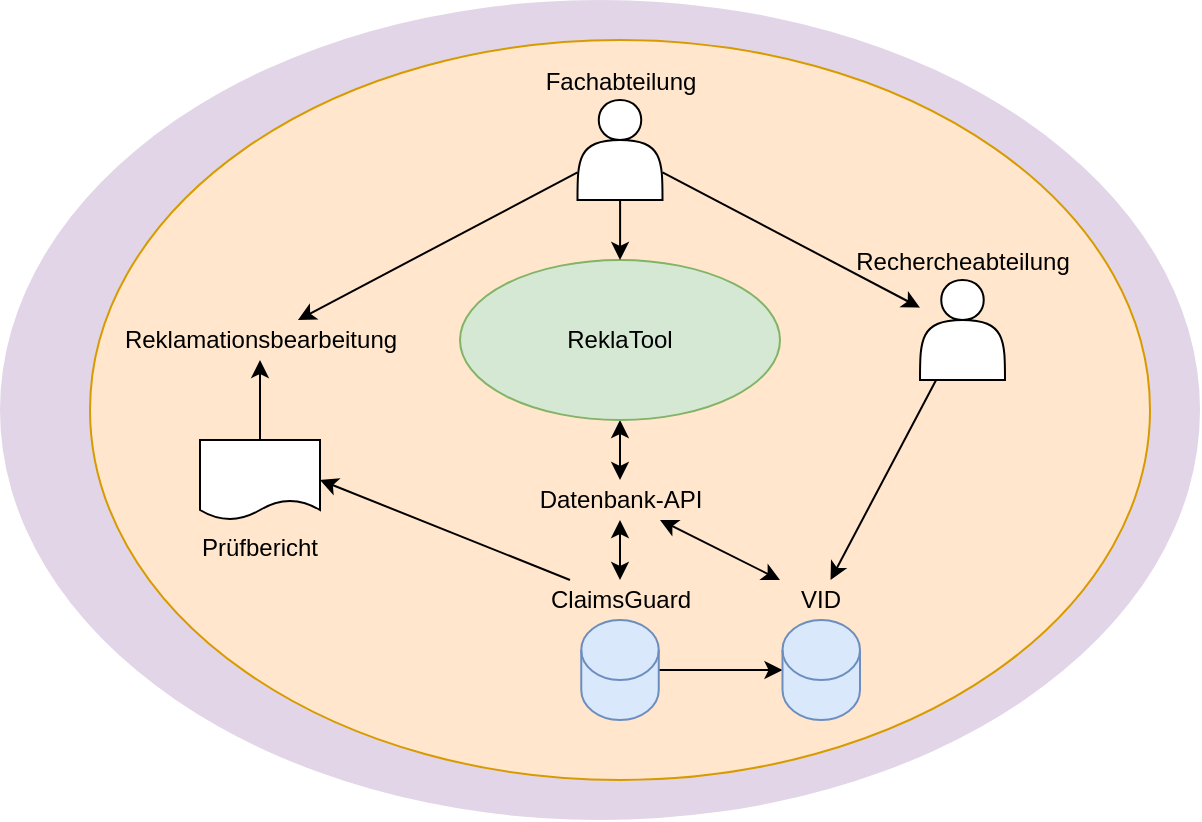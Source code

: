 <mxfile version="15.7.3" type="device"><diagram id="zVMbOJoPEz9Ic7k8QOk2" name="Seite-1"><mxGraphModel dx="860" dy="543" grid="1" gridSize="10" guides="1" tooltips="1" connect="1" arrows="1" fold="1" page="1" pageScale="1" pageWidth="1169" pageHeight="1654" math="0" shadow="0"><root><mxCell id="0"/><mxCell id="1" parent="0"/><mxCell id="DNY6K_S6nOyrsv6ud68w-24" value="" style="ellipse;whiteSpace=wrap;html=1;verticalAlign=bottom;fillColor=#e1d5e7;strokeColor=none;" vertex="1" parent="1"><mxGeometry x="250" y="310" width="600" height="410" as="geometry"/></mxCell><mxCell id="DNY6K_S6nOyrsv6ud68w-23" value="" style="ellipse;whiteSpace=wrap;html=1;verticalAlign=bottom;fillColor=#ffe6cc;strokeColor=#d79b00;" vertex="1" parent="1"><mxGeometry x="295.01" y="330" width="530" height="370" as="geometry"/></mxCell><mxCell id="DNY6K_S6nOyrsv6ud68w-7" style="edgeStyle=orthogonalEdgeStyle;rounded=0;orthogonalLoop=1;jettySize=auto;html=1;startArrow=classic;startFill=1;" edge="1" parent="1" source="DNY6K_S6nOyrsv6ud68w-2" target="DNY6K_S6nOyrsv6ud68w-6"><mxGeometry relative="1" as="geometry"/></mxCell><mxCell id="DNY6K_S6nOyrsv6ud68w-2" value="ReklaTool" style="ellipse;whiteSpace=wrap;html=1;fillColor=#d5e8d4;strokeColor=#82b366;" vertex="1" parent="1"><mxGeometry x="480" y="440" width="160" height="80" as="geometry"/></mxCell><mxCell id="DNY6K_S6nOyrsv6ud68w-4" style="edgeStyle=orthogonalEdgeStyle;rounded=0;orthogonalLoop=1;jettySize=auto;html=1;" edge="1" parent="1" source="DNY6K_S6nOyrsv6ud68w-3" target="DNY6K_S6nOyrsv6ud68w-2"><mxGeometry relative="1" as="geometry"/></mxCell><mxCell id="DNY6K_S6nOyrsv6ud68w-10" style="rounded=0;orthogonalLoop=1;jettySize=auto;html=1;startArrow=none;startFill=0;" edge="1" parent="1" source="DNY6K_S6nOyrsv6ud68w-3" target="DNY6K_S6nOyrsv6ud68w-9"><mxGeometry relative="1" as="geometry"/></mxCell><mxCell id="DNY6K_S6nOyrsv6ud68w-19" style="edgeStyle=none;rounded=0;orthogonalLoop=1;jettySize=auto;html=1;startArrow=none;startFill=0;endArrow=classic;endFill=1;" edge="1" parent="1" source="DNY6K_S6nOyrsv6ud68w-3" target="DNY6K_S6nOyrsv6ud68w-17"><mxGeometry relative="1" as="geometry"/></mxCell><mxCell id="DNY6K_S6nOyrsv6ud68w-3" value="Fachabteilung" style="shape=actor;whiteSpace=wrap;html=1;verticalAlign=bottom;labelPosition=center;verticalLabelPosition=top;align=center;" vertex="1" parent="1"><mxGeometry x="538.75" y="360" width="42.5" height="50" as="geometry"/></mxCell><mxCell id="DNY6K_S6nOyrsv6ud68w-13" style="edgeStyle=none;rounded=0;orthogonalLoop=1;jettySize=auto;html=1;startArrow=none;startFill=0;endArrow=classic;endFill=1;entryX=1;entryY=0.5;entryDx=0;entryDy=0;" edge="1" parent="1" source="DNY6K_S6nOyrsv6ud68w-5" target="DNY6K_S6nOyrsv6ud68w-12"><mxGeometry relative="1" as="geometry"/></mxCell><mxCell id="DNY6K_S6nOyrsv6ud68w-5" value="ClaimsGuard" style="text;html=1;align=center;verticalAlign=middle;resizable=0;points=[];autosize=1;strokeColor=none;fillColor=none;" vertex="1" parent="1"><mxGeometry x="515" y="600" width="90" height="20" as="geometry"/></mxCell><mxCell id="DNY6K_S6nOyrsv6ud68w-8" style="edgeStyle=orthogonalEdgeStyle;rounded=0;orthogonalLoop=1;jettySize=auto;html=1;startArrow=classic;startFill=1;" edge="1" parent="1" source="DNY6K_S6nOyrsv6ud68w-6" target="DNY6K_S6nOyrsv6ud68w-5"><mxGeometry relative="1" as="geometry"/></mxCell><mxCell id="DNY6K_S6nOyrsv6ud68w-6" value="Datenbank-API" style="text;html=1;align=center;verticalAlign=middle;resizable=0;points=[];autosize=1;strokeColor=none;fillColor=none;" vertex="1" parent="1"><mxGeometry x="510" y="550" width="100" height="20" as="geometry"/></mxCell><mxCell id="DNY6K_S6nOyrsv6ud68w-9" value="Reklamationsbearbeitung" style="text;html=1;align=center;verticalAlign=middle;resizable=0;points=[];autosize=1;strokeColor=none;fillColor=none;" vertex="1" parent="1"><mxGeometry x="305" y="470" width="150" height="20" as="geometry"/></mxCell><mxCell id="DNY6K_S6nOyrsv6ud68w-16" style="edgeStyle=none;rounded=0;orthogonalLoop=1;jettySize=auto;html=1;startArrow=none;startFill=0;endArrow=classic;endFill=1;" edge="1" parent="1" source="DNY6K_S6nOyrsv6ud68w-12" target="DNY6K_S6nOyrsv6ud68w-9"><mxGeometry relative="1" as="geometry"/></mxCell><mxCell id="DNY6K_S6nOyrsv6ud68w-12" value="Prüfbericht" style="shape=document;whiteSpace=wrap;html=1;boundedLbl=1;verticalAlign=top;labelPosition=center;verticalLabelPosition=bottom;align=center;size=0.25;" vertex="1" parent="1"><mxGeometry x="350" y="530" width="60" height="40" as="geometry"/></mxCell><mxCell id="DNY6K_S6nOyrsv6ud68w-15" style="edgeStyle=none;rounded=0;orthogonalLoop=1;jettySize=auto;html=1;startArrow=classic;startFill=1;endArrow=classic;endFill=1;" edge="1" parent="1" source="DNY6K_S6nOyrsv6ud68w-14" target="DNY6K_S6nOyrsv6ud68w-6"><mxGeometry relative="1" as="geometry"/></mxCell><mxCell id="DNY6K_S6nOyrsv6ud68w-14" value="VID" style="text;html=1;align=center;verticalAlign=middle;resizable=0;points=[];autosize=1;strokeColor=none;fillColor=none;" vertex="1" parent="1"><mxGeometry x="640" y="600" width="40" height="20" as="geometry"/></mxCell><mxCell id="DNY6K_S6nOyrsv6ud68w-18" style="edgeStyle=none;rounded=0;orthogonalLoop=1;jettySize=auto;html=1;startArrow=none;startFill=0;endArrow=classic;endFill=1;" edge="1" parent="1" source="DNY6K_S6nOyrsv6ud68w-17" target="DNY6K_S6nOyrsv6ud68w-14"><mxGeometry relative="1" as="geometry"/></mxCell><mxCell id="DNY6K_S6nOyrsv6ud68w-17" value="Rechercheabteilung" style="shape=actor;whiteSpace=wrap;html=1;verticalAlign=bottom;labelPosition=center;verticalLabelPosition=top;align=center;" vertex="1" parent="1"><mxGeometry x="710" y="450" width="42.5" height="50" as="geometry"/></mxCell><mxCell id="DNY6K_S6nOyrsv6ud68w-22" style="edgeStyle=none;rounded=0;orthogonalLoop=1;jettySize=auto;html=1;startArrow=none;startFill=0;endArrow=classic;endFill=1;" edge="1" parent="1" source="DNY6K_S6nOyrsv6ud68w-20" target="DNY6K_S6nOyrsv6ud68w-21"><mxGeometry relative="1" as="geometry"/></mxCell><mxCell id="DNY6K_S6nOyrsv6ud68w-20" value="" style="shape=cylinder3;whiteSpace=wrap;html=1;boundedLbl=1;backgroundOutline=1;size=15;verticalAlign=bottom;fillColor=#dae8fc;strokeColor=#6c8ebf;" vertex="1" parent="1"><mxGeometry x="540.63" y="620" width="38.75" height="50" as="geometry"/></mxCell><mxCell id="DNY6K_S6nOyrsv6ud68w-21" value="" style="shape=cylinder3;whiteSpace=wrap;html=1;boundedLbl=1;backgroundOutline=1;size=15;verticalAlign=bottom;fillColor=#dae8fc;strokeColor=#6c8ebf;" vertex="1" parent="1"><mxGeometry x="641.25" y="620" width="38.75" height="50" as="geometry"/></mxCell></root></mxGraphModel></diagram></mxfile>